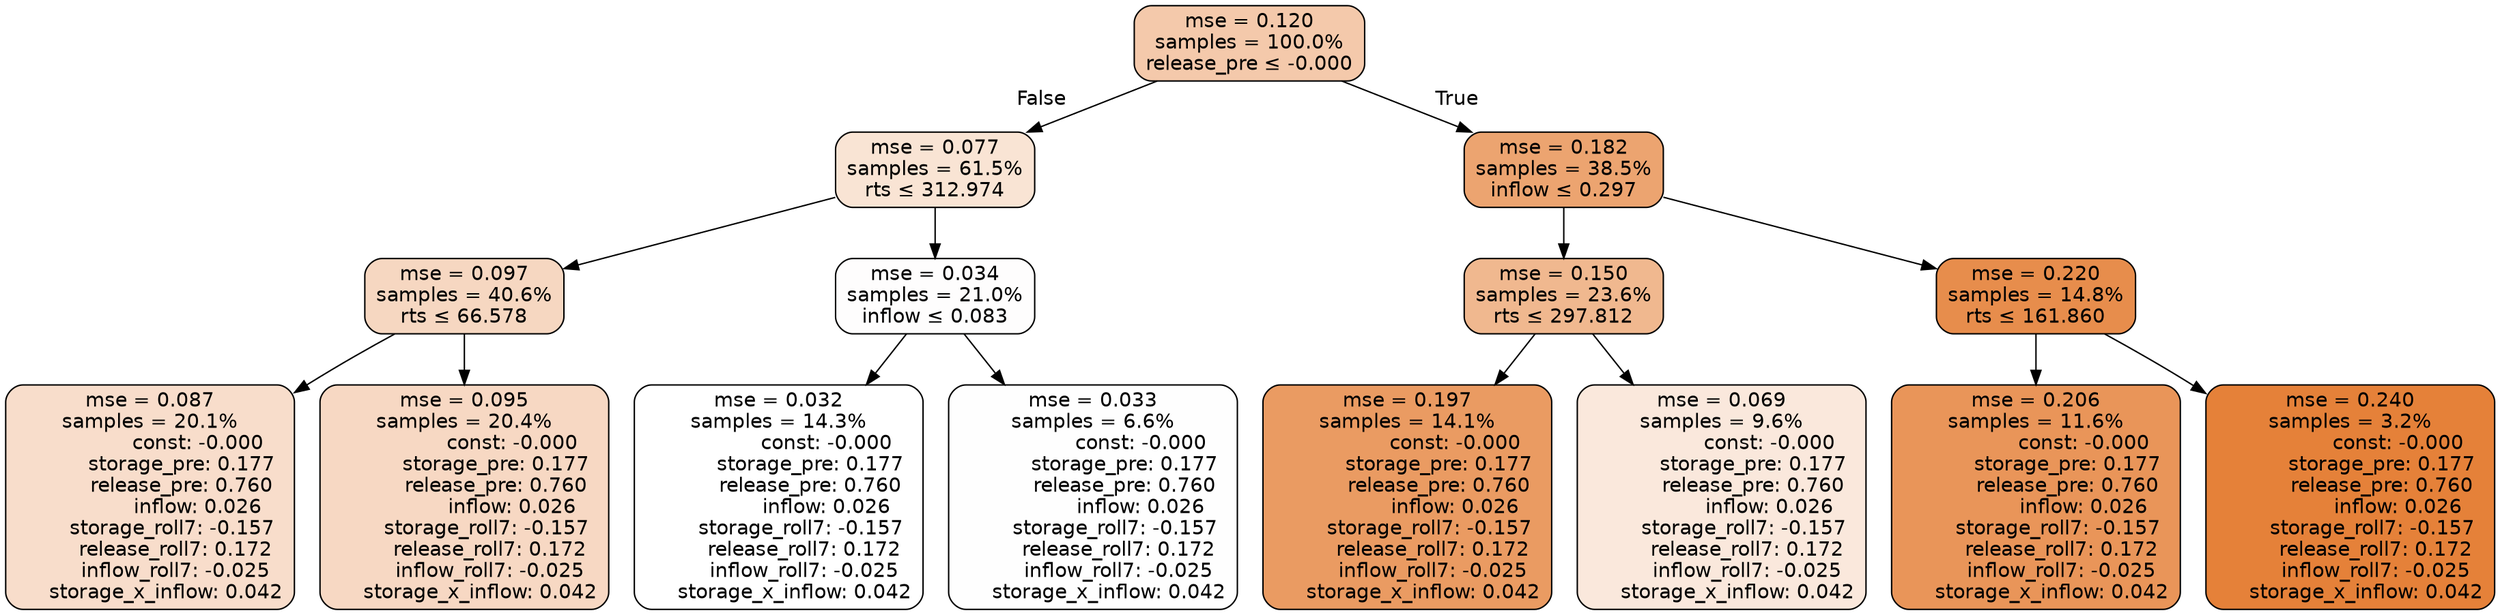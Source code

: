 digraph tree {
node [shape=rectangle, style="filled, rounded", color="black", fontname=helvetica] ;
edge [fontname=helvetica] ;
	"0" [label="mse = 0.120
samples = 100.0%
release_pre &le; -0.000", fillcolor="#f4c9ab"]
	"1" [label="mse = 0.077
samples = 61.5%
rts &le; 312.974", fillcolor="#f9e4d4"]
	"2" [label="mse = 0.097
samples = 40.6%
rts &le; 66.578", fillcolor="#f6d7c1"]
	"3" [label="mse = 0.087
samples = 20.1%
               const: -0.000
          storage_pre: 0.177
          release_pre: 0.760
               inflow: 0.026
       storage_roll7: -0.157
        release_roll7: 0.172
        inflow_roll7: -0.025
     storage_x_inflow: 0.042", fillcolor="#f8ddcb"]
	"4" [label="mse = 0.095
samples = 20.4%
               const: -0.000
          storage_pre: 0.177
          release_pre: 0.760
               inflow: 0.026
       storage_roll7: -0.157
        release_roll7: 0.172
        inflow_roll7: -0.025
     storage_x_inflow: 0.042", fillcolor="#f7d8c3"]
	"5" [label="mse = 0.034
samples = 21.0%
inflow &le; 0.083", fillcolor="#fefdfd"]
	"6" [label="mse = 0.032
samples = 14.3%
               const: -0.000
          storage_pre: 0.177
          release_pre: 0.760
               inflow: 0.026
       storage_roll7: -0.157
        release_roll7: 0.172
        inflow_roll7: -0.025
     storage_x_inflow: 0.042", fillcolor="#ffffff"]
	"7" [label="mse = 0.033
samples = 6.6%
               const: -0.000
          storage_pre: 0.177
          release_pre: 0.760
               inflow: 0.026
       storage_roll7: -0.157
        release_roll7: 0.172
        inflow_roll7: -0.025
     storage_x_inflow: 0.042", fillcolor="#fefefe"]
	"8" [label="mse = 0.182
samples = 38.5%
inflow &le; 0.297", fillcolor="#eca470"]
	"9" [label="mse = 0.150
samples = 23.6%
rts &le; 297.812", fillcolor="#f0b88f"]
	"10" [label="mse = 0.197
samples = 14.1%
               const: -0.000
          storage_pre: 0.177
          release_pre: 0.760
               inflow: 0.026
       storage_roll7: -0.157
        release_roll7: 0.172
        inflow_roll7: -0.025
     storage_x_inflow: 0.042", fillcolor="#ea9b62"]
	"11" [label="mse = 0.069
samples = 9.6%
               const: -0.000
          storage_pre: 0.177
          release_pre: 0.760
               inflow: 0.026
       storage_roll7: -0.157
        release_roll7: 0.172
        inflow_roll7: -0.025
     storage_x_inflow: 0.042", fillcolor="#fae8dc"]
	"12" [label="mse = 0.220
samples = 14.8%
rts &le; 161.860", fillcolor="#e78d4c"]
	"13" [label="mse = 0.206
samples = 11.6%
               const: -0.000
          storage_pre: 0.177
          release_pre: 0.760
               inflow: 0.026
       storage_roll7: -0.157
        release_roll7: 0.172
        inflow_roll7: -0.025
     storage_x_inflow: 0.042", fillcolor="#e99559"]
	"14" [label="mse = 0.240
samples = 3.2%
               const: -0.000
          storage_pre: 0.177
          release_pre: 0.760
               inflow: 0.026
       storage_roll7: -0.157
        release_roll7: 0.172
        inflow_roll7: -0.025
     storage_x_inflow: 0.042", fillcolor="#e58139"]

	"0" -> "1" [labeldistance=2.5, labelangle=45, headlabel="False"]
	"1" -> "2"
	"2" -> "3"
	"2" -> "4"
	"1" -> "5"
	"5" -> "6"
	"5" -> "7"
	"0" -> "8" [labeldistance=2.5, labelangle=-45, headlabel="True"]
	"8" -> "9"
	"9" -> "10"
	"9" -> "11"
	"8" -> "12"
	"12" -> "13"
	"12" -> "14"
}